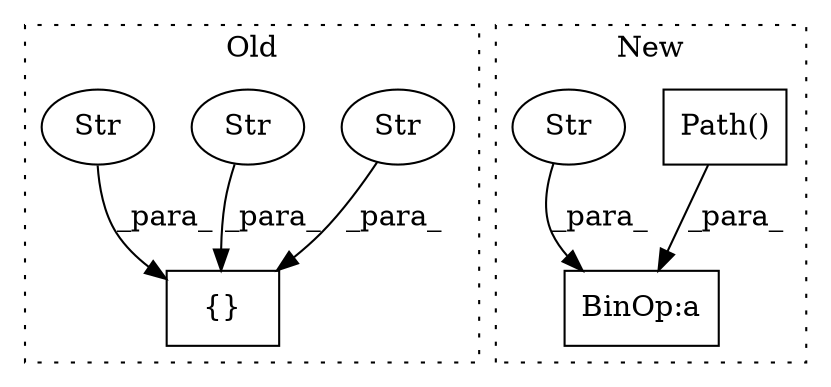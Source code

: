 digraph G {
subgraph cluster0 {
1 [label="{}" a="59" s="2034,2057" l="1,0" shape="box"];
5 [label="Str" a="66" s="2048" l="9" shape="ellipse"];
6 [label="Str" a="66" s="2035" l="4" shape="ellipse"];
7 [label="Str" a="66" s="2041" l="5" shape="ellipse"];
label = "Old";
style="dotted";
}
subgraph cluster1 {
2 [label="Path()" a="75" s="3476,3497" l="13,1" shape="box"];
3 [label="BinOp:a" a="82" s="3549" l="3" shape="box"];
4 [label="Str" a="66" s="3552" l="18" shape="ellipse"];
label = "New";
style="dotted";
}
2 -> 3 [label="_para_"];
4 -> 3 [label="_para_"];
5 -> 1 [label="_para_"];
6 -> 1 [label="_para_"];
7 -> 1 [label="_para_"];
}